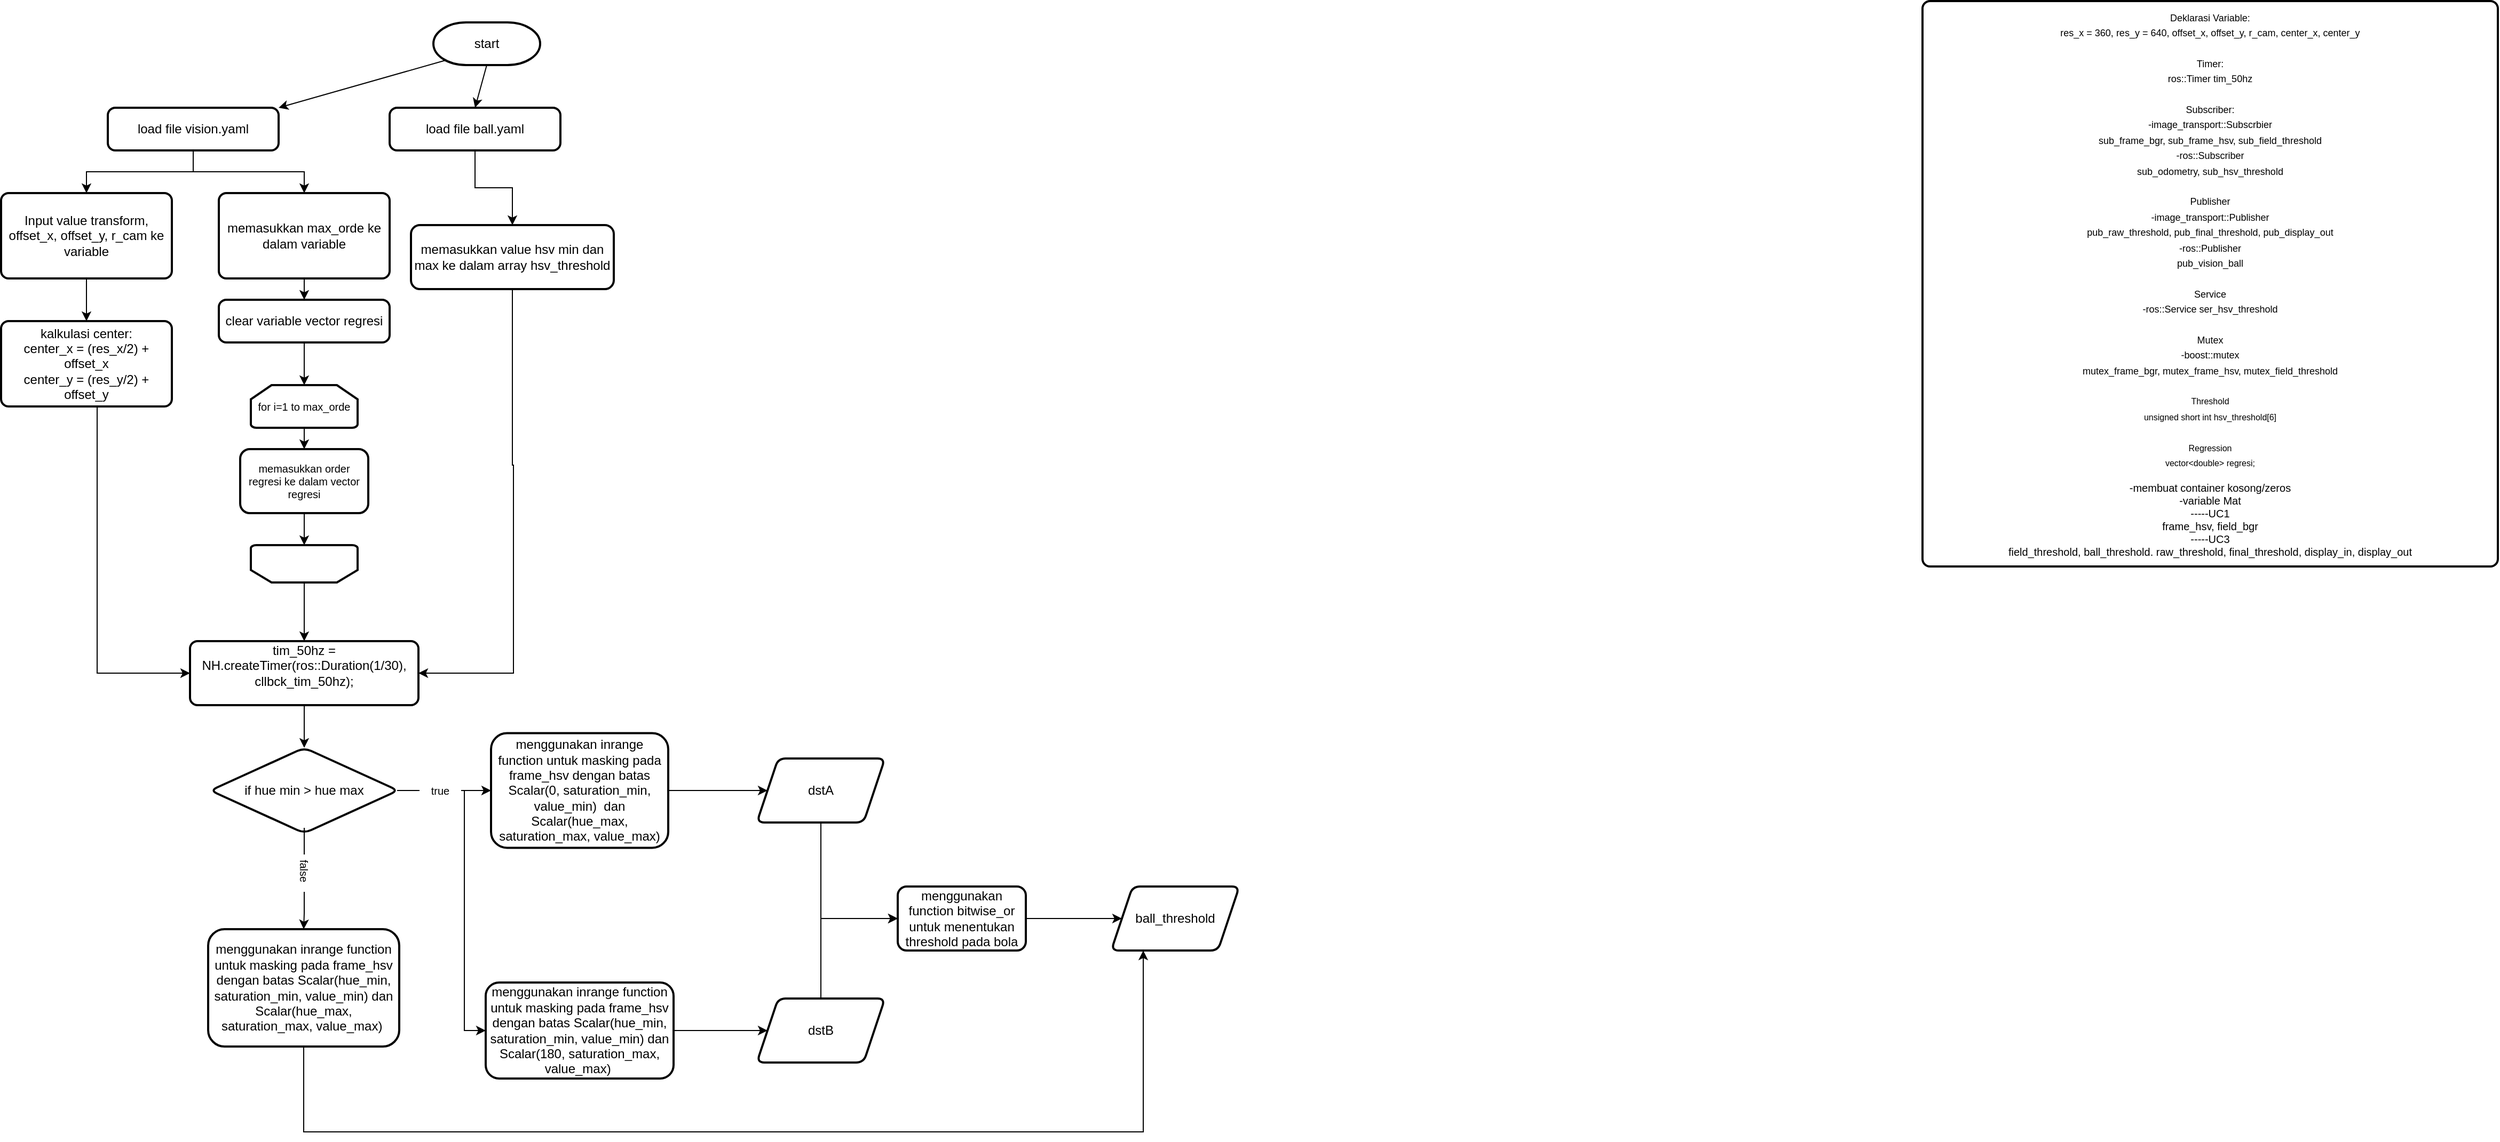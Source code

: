 <mxfile version="20.2.2" type="github">
  <diagram id="6a731a19-8d31-9384-78a2-239565b7b9f0" name="Page-1">
    <mxGraphModel dx="1773" dy="862" grid="1" gridSize="10" guides="1" tooltips="1" connect="1" arrows="1" fold="1" page="1" pageScale="1" pageWidth="827" pageHeight="1169" background="none" math="0" shadow="0">
      <root>
        <mxCell id="0" />
        <mxCell id="1" parent="0" />
        <mxCell id="8lcwkk5BvwK1nQJLz7jU-57" value="start" style="strokeWidth=2;html=1;shape=mxgraph.flowchart.terminator;whiteSpace=wrap;" vertex="1" parent="1">
          <mxGeometry x="535" y="50" width="100" height="40" as="geometry" />
        </mxCell>
        <mxCell id="8lcwkk5BvwK1nQJLz7jU-79" value="" style="edgeStyle=orthogonalEdgeStyle;rounded=0;orthogonalLoop=1;jettySize=auto;html=1;fontFamily=Helvetica;fontSize=10;" edge="1" parent="1" source="8lcwkk5BvwK1nQJLz7jU-58" target="8lcwkk5BvwK1nQJLz7jU-70">
          <mxGeometry relative="1" as="geometry" />
        </mxCell>
        <mxCell id="8lcwkk5BvwK1nQJLz7jU-82" style="edgeStyle=orthogonalEdgeStyle;rounded=0;orthogonalLoop=1;jettySize=auto;html=1;entryX=0.5;entryY=0;entryDx=0;entryDy=0;fontFamily=Helvetica;fontSize=10;" edge="1" parent="1" source="8lcwkk5BvwK1nQJLz7jU-58" target="8lcwkk5BvwK1nQJLz7jU-66">
          <mxGeometry relative="1" as="geometry" />
        </mxCell>
        <mxCell id="8lcwkk5BvwK1nQJLz7jU-58" value="load file vision.yaml" style="rounded=1;whiteSpace=wrap;html=1;absoluteArcSize=1;arcSize=14;strokeWidth=2;" vertex="1" parent="1">
          <mxGeometry x="230" y="130" width="160" height="40" as="geometry" />
        </mxCell>
        <mxCell id="8lcwkk5BvwK1nQJLz7jU-88" value="" style="edgeStyle=orthogonalEdgeStyle;rounded=0;orthogonalLoop=1;jettySize=auto;html=1;fontFamily=Helvetica;fontSize=10;" edge="1" parent="1" source="8lcwkk5BvwK1nQJLz7jU-59" target="8lcwkk5BvwK1nQJLz7jU-87">
          <mxGeometry relative="1" as="geometry" />
        </mxCell>
        <mxCell id="8lcwkk5BvwK1nQJLz7jU-59" value="load file ball.yaml" style="rounded=1;whiteSpace=wrap;html=1;absoluteArcSize=1;arcSize=14;strokeWidth=2;" vertex="1" parent="1">
          <mxGeometry x="494" y="130" width="160" height="40" as="geometry" />
        </mxCell>
        <mxCell id="8lcwkk5BvwK1nQJLz7jU-61" value="" style="endArrow=classic;html=1;rounded=0;exitX=0.11;exitY=0.89;exitDx=0;exitDy=0;exitPerimeter=0;entryX=1;entryY=0;entryDx=0;entryDy=0;" edge="1" parent="1" source="8lcwkk5BvwK1nQJLz7jU-57" target="8lcwkk5BvwK1nQJLz7jU-58">
          <mxGeometry width="50" height="50" relative="1" as="geometry">
            <mxPoint x="600" y="370" as="sourcePoint" />
            <mxPoint x="650" y="320" as="targetPoint" />
          </mxGeometry>
        </mxCell>
        <mxCell id="8lcwkk5BvwK1nQJLz7jU-62" value="" style="endArrow=classic;html=1;rounded=0;exitX=0.5;exitY=1;exitDx=0;exitDy=0;exitPerimeter=0;entryX=0.5;entryY=0;entryDx=0;entryDy=0;" edge="1" parent="1" source="8lcwkk5BvwK1nQJLz7jU-57" target="8lcwkk5BvwK1nQJLz7jU-59">
          <mxGeometry width="50" height="50" relative="1" as="geometry">
            <mxPoint x="600" y="370" as="sourcePoint" />
            <mxPoint x="650" y="320" as="targetPoint" />
          </mxGeometry>
        </mxCell>
        <mxCell id="8lcwkk5BvwK1nQJLz7jU-63" value="&lt;font style=&quot;font-size: 9px;&quot;&gt;Deklarasi Variable:&lt;br&gt;res_x = 360, res_y = 640, offset_x, offset_y, r_cam, center_x, center_y&lt;br&gt;&lt;br&gt;Timer:&lt;br&gt;ros::Timer tim_50hz&lt;br&gt;&lt;br&gt;Subscriber:&lt;br&gt;-image_transport::Subscrbier&lt;br&gt;sub_frame_bgr, sub_frame_hsv, sub_field_threshold&lt;br&gt;-ros::Subscriber&lt;br&gt;sub_odometry, sub_hsv_threshold&lt;br&gt;&lt;br&gt;Publisher&lt;br&gt;-image_transport::Publisher&lt;br&gt;pub_raw_threshold, pub_final_threshold, pub_display_out&lt;br&gt;-ros::Publisher&lt;br&gt;pub_vision_ball&lt;br&gt;&lt;br&gt;Service&lt;br&gt;-ros::Service ser_hsv_threshold&lt;br&gt;&lt;br&gt;Mutex&lt;br&gt;-boost::mutex&lt;br&gt;&lt;/font&gt;&lt;div&gt;&lt;font style=&quot;font-size: 9px;&quot;&gt;mutex_frame_bgr,&amp;nbsp;&lt;span style=&quot;background-color: initial;&quot;&gt;mutex_frame_hsv,&amp;nbsp;&lt;/span&gt;&lt;span style=&quot;background-color: initial;&quot;&gt;mutex_field_threshold&lt;/span&gt;&lt;/font&gt;&lt;/div&gt;&lt;div&gt;&lt;span style=&quot;background-color: initial;&quot;&gt;&lt;font style=&quot;font-size: 8px;&quot;&gt;&lt;br&gt;&lt;/font&gt;&lt;/span&gt;&lt;/div&gt;&lt;div&gt;&lt;span style=&quot;background-color: initial;&quot;&gt;&lt;font style=&quot;font-size: 8px;&quot;&gt;Threshold&lt;/font&gt;&lt;/span&gt;&lt;/div&gt;&lt;div&gt;&lt;span style=&quot;background-color: initial;&quot;&gt;&lt;font style=&quot;font-size: 8px;&quot;&gt;unsigned short int hsv_threshold[6]&lt;br&gt;&lt;/font&gt;&lt;/span&gt;&lt;/div&gt;&lt;div&gt;&lt;span style=&quot;background-color: initial;&quot;&gt;&lt;font style=&quot;font-size: 8px;&quot;&gt;&lt;br&gt;&lt;/font&gt;&lt;/span&gt;&lt;/div&gt;&lt;div&gt;&lt;span style=&quot;background-color: initial;&quot;&gt;&lt;font style=&quot;font-size: 8px;&quot;&gt;Regression&lt;/font&gt;&lt;/span&gt;&lt;/div&gt;&lt;div&gt;&lt;span style=&quot;background-color: initial;&quot;&gt;&lt;font style=&quot;font-size: 8px;&quot;&gt;vector&amp;lt;double&amp;gt; regresi;&lt;br&gt;&lt;/font&gt;&lt;/span&gt;&lt;/div&gt;&lt;div style=&quot;font-size: 10px;&quot;&gt;&lt;span style=&quot;background-color: initial;&quot;&gt;&lt;font style=&quot;font-size: 10px;&quot;&gt;&lt;br&gt;&lt;/font&gt;&lt;/span&gt;&lt;/div&gt;&lt;div style=&quot;font-size: 10px;&quot;&gt;&lt;span style=&quot;background-color: initial;&quot;&gt;&lt;font style=&quot;font-size: 10px;&quot;&gt;&lt;div style=&quot;&quot;&gt;-membuat container kosong/zeros&lt;/div&gt;&lt;div style=&quot;&quot;&gt;-variable Mat&lt;/div&gt;&lt;div style=&quot;&quot;&gt;-----UC1&lt;/div&gt;&lt;div style=&quot;&quot;&gt;frame_hsv,&amp;nbsp;&lt;span style=&quot;background-color: initial;&quot;&gt;field_bgr&lt;/span&gt;&lt;/div&gt;&lt;div style=&quot;&quot;&gt;-----UC3&lt;/div&gt;&lt;div style=&quot;&quot;&gt;field_threshold,&amp;nbsp;&lt;span style=&quot;background-color: initial;&quot;&gt;ball_threshold.&amp;nbsp;&lt;/span&gt;&lt;span style=&quot;background-color: initial;&quot;&gt;raw_threshold,&amp;nbsp;&lt;/span&gt;&lt;span style=&quot;background-color: initial;&quot;&gt;final_threshold,&amp;nbsp;&lt;/span&gt;&lt;span style=&quot;background-color: initial;&quot;&gt;display_in,&amp;nbsp;&lt;/span&gt;&lt;span style=&quot;background-color: initial;&quot;&gt;display_out&lt;/span&gt;&lt;/div&gt;&lt;/font&gt;&lt;/span&gt;&lt;/div&gt;" style="rounded=1;whiteSpace=wrap;html=1;absoluteArcSize=1;arcSize=14;strokeWidth=2;" vertex="1" parent="1">
          <mxGeometry x="1930" y="30" width="539" height="530" as="geometry" />
        </mxCell>
        <mxCell id="8lcwkk5BvwK1nQJLz7jU-83" value="" style="edgeStyle=orthogonalEdgeStyle;rounded=0;orthogonalLoop=1;jettySize=auto;html=1;fontFamily=Helvetica;fontSize=10;" edge="1" parent="1" source="8lcwkk5BvwK1nQJLz7jU-66" target="8lcwkk5BvwK1nQJLz7jU-67">
          <mxGeometry relative="1" as="geometry" />
        </mxCell>
        <mxCell id="8lcwkk5BvwK1nQJLz7jU-66" value="Input value transform, offset_x, offset_y, r_cam ke variable&lt;br&gt;" style="rounded=1;whiteSpace=wrap;html=1;absoluteArcSize=1;arcSize=14;strokeWidth=2;" vertex="1" parent="1">
          <mxGeometry x="130" y="210" width="160" height="80" as="geometry" />
        </mxCell>
        <mxCell id="8lcwkk5BvwK1nQJLz7jU-94" style="edgeStyle=orthogonalEdgeStyle;rounded=0;orthogonalLoop=1;jettySize=auto;html=1;entryX=0;entryY=0.5;entryDx=0;entryDy=0;fontFamily=Helvetica;fontSize=10;" edge="1" parent="1" source="8lcwkk5BvwK1nQJLz7jU-67" target="8lcwkk5BvwK1nQJLz7jU-89">
          <mxGeometry relative="1" as="geometry">
            <Array as="points">
              <mxPoint x="220" y="660" />
            </Array>
          </mxGeometry>
        </mxCell>
        <mxCell id="8lcwkk5BvwK1nQJLz7jU-67" value="kalkulasi center:&lt;br&gt;center_x = (res_x/2) + offset_x&lt;br&gt;center_y = (res_y/2) + offset_y" style="rounded=1;whiteSpace=wrap;html=1;absoluteArcSize=1;arcSize=14;strokeWidth=2;" vertex="1" parent="1">
          <mxGeometry x="130" y="330" width="160" height="80" as="geometry" />
        </mxCell>
        <mxCell id="8lcwkk5BvwK1nQJLz7jU-74" value="" style="edgeStyle=orthogonalEdgeStyle;rounded=0;orthogonalLoop=1;jettySize=auto;html=1;fontFamily=Helvetica;fontSize=10;" edge="1" parent="1" source="8lcwkk5BvwK1nQJLz7jU-69" target="8lcwkk5BvwK1nQJLz7jU-73">
          <mxGeometry relative="1" as="geometry" />
        </mxCell>
        <mxCell id="8lcwkk5BvwK1nQJLz7jU-69" value="clear variable vector regresi" style="rounded=1;whiteSpace=wrap;html=1;absoluteArcSize=1;arcSize=14;strokeWidth=2;" vertex="1" parent="1">
          <mxGeometry x="334" y="310" width="160" height="40" as="geometry" />
        </mxCell>
        <mxCell id="8lcwkk5BvwK1nQJLz7jU-86" style="edgeStyle=orthogonalEdgeStyle;rounded=0;orthogonalLoop=1;jettySize=auto;html=1;entryX=0.5;entryY=0;entryDx=0;entryDy=0;fontFamily=Helvetica;fontSize=10;" edge="1" parent="1" source="8lcwkk5BvwK1nQJLz7jU-70" target="8lcwkk5BvwK1nQJLz7jU-69">
          <mxGeometry relative="1" as="geometry" />
        </mxCell>
        <mxCell id="8lcwkk5BvwK1nQJLz7jU-70" value="memasukkan max_orde ke dalam variable" style="rounded=1;whiteSpace=wrap;html=1;absoluteArcSize=1;arcSize=14;strokeWidth=2;" vertex="1" parent="1">
          <mxGeometry x="334" y="210" width="160" height="80" as="geometry" />
        </mxCell>
        <mxCell id="8lcwkk5BvwK1nQJLz7jU-76" value="" style="edgeStyle=orthogonalEdgeStyle;rounded=0;orthogonalLoop=1;jettySize=auto;html=1;fontFamily=Helvetica;fontSize=10;" edge="1" parent="1" source="8lcwkk5BvwK1nQJLz7jU-73" target="8lcwkk5BvwK1nQJLz7jU-75">
          <mxGeometry relative="1" as="geometry" />
        </mxCell>
        <mxCell id="8lcwkk5BvwK1nQJLz7jU-73" value="for i=1 to max_orde" style="strokeWidth=2;html=1;shape=mxgraph.flowchart.loop_limit;whiteSpace=wrap;fontFamily=Helvetica;fontSize=10;" vertex="1" parent="1">
          <mxGeometry x="364" y="390" width="100" height="40" as="geometry" />
        </mxCell>
        <mxCell id="8lcwkk5BvwK1nQJLz7jU-78" value="" style="edgeStyle=orthogonalEdgeStyle;rounded=0;orthogonalLoop=1;jettySize=auto;html=1;fontFamily=Helvetica;fontSize=10;" edge="1" parent="1" source="8lcwkk5BvwK1nQJLz7jU-75" target="8lcwkk5BvwK1nQJLz7jU-77">
          <mxGeometry relative="1" as="geometry" />
        </mxCell>
        <mxCell id="8lcwkk5BvwK1nQJLz7jU-75" value="memasukkan order regresi ke dalam vector regresi" style="rounded=1;whiteSpace=wrap;html=1;fontSize=10;strokeWidth=2;" vertex="1" parent="1">
          <mxGeometry x="354" y="450" width="120" height="60" as="geometry" />
        </mxCell>
        <mxCell id="8lcwkk5BvwK1nQJLz7jU-96" value="" style="edgeStyle=orthogonalEdgeStyle;rounded=0;orthogonalLoop=1;jettySize=auto;html=1;fontFamily=Helvetica;fontSize=10;" edge="1" parent="1" source="8lcwkk5BvwK1nQJLz7jU-77" target="8lcwkk5BvwK1nQJLz7jU-89">
          <mxGeometry relative="1" as="geometry" />
        </mxCell>
        <mxCell id="8lcwkk5BvwK1nQJLz7jU-77" value="" style="strokeWidth=2;html=1;shape=mxgraph.flowchart.loop_limit;whiteSpace=wrap;fontFamily=Helvetica;fontSize=10;rotation=-180;" vertex="1" parent="1">
          <mxGeometry x="364" y="540" width="100" height="35" as="geometry" />
        </mxCell>
        <mxCell id="8lcwkk5BvwK1nQJLz7jU-95" style="edgeStyle=orthogonalEdgeStyle;rounded=0;orthogonalLoop=1;jettySize=auto;html=1;entryX=1;entryY=0.5;entryDx=0;entryDy=0;fontFamily=Helvetica;fontSize=10;" edge="1" parent="1" source="8lcwkk5BvwK1nQJLz7jU-87" target="8lcwkk5BvwK1nQJLz7jU-89">
          <mxGeometry relative="1" as="geometry">
            <Array as="points">
              <mxPoint x="609" y="465" />
              <mxPoint x="610" y="650" />
            </Array>
          </mxGeometry>
        </mxCell>
        <mxCell id="8lcwkk5BvwK1nQJLz7jU-87" value="memasukkan value hsv min dan max ke dalam array hsv_threshold" style="rounded=1;whiteSpace=wrap;html=1;arcSize=14;strokeWidth=2;" vertex="1" parent="1">
          <mxGeometry x="514" y="240" width="190" height="60" as="geometry" />
        </mxCell>
        <mxCell id="8lcwkk5BvwK1nQJLz7jU-98" value="" style="edgeStyle=orthogonalEdgeStyle;rounded=0;orthogonalLoop=1;jettySize=auto;html=1;fontFamily=Helvetica;fontSize=10;entryX=0.5;entryY=0;entryDx=0;entryDy=0;" edge="1" parent="1" source="8lcwkk5BvwK1nQJLz7jU-89" target="8lcwkk5BvwK1nQJLz7jU-99">
          <mxGeometry relative="1" as="geometry">
            <mxPoint x="414.067" y="720" as="targetPoint" />
          </mxGeometry>
        </mxCell>
        <mxCell id="8lcwkk5BvwK1nQJLz7jU-89" value="&lt;div&gt;tim_50hz = NH.createTimer(ros::Duration(1/30), cllbck_tim_50hz);&lt;/div&gt;&lt;div&gt;&lt;br&gt;&lt;/div&gt;" style="rounded=1;whiteSpace=wrap;html=1;absoluteArcSize=1;arcSize=14;strokeWidth=2;" vertex="1" parent="1">
          <mxGeometry x="307" y="630" width="214" height="60" as="geometry" />
        </mxCell>
        <mxCell id="8lcwkk5BvwK1nQJLz7jU-102" value="" style="edgeStyle=orthogonalEdgeStyle;rounded=0;orthogonalLoop=1;jettySize=auto;html=1;fontFamily=Helvetica;fontSize=10;startArrow=none;" edge="1" parent="1" source="8lcwkk5BvwK1nQJLz7jU-105" target="8lcwkk5BvwK1nQJLz7jU-101">
          <mxGeometry relative="1" as="geometry" />
        </mxCell>
        <mxCell id="8lcwkk5BvwK1nQJLz7jU-104" value="" style="edgeStyle=orthogonalEdgeStyle;rounded=0;orthogonalLoop=1;jettySize=auto;html=1;fontFamily=Helvetica;fontSize=10;startArrow=none;" edge="1" parent="1" source="8lcwkk5BvwK1nQJLz7jU-107" target="8lcwkk5BvwK1nQJLz7jU-103">
          <mxGeometry relative="1" as="geometry" />
        </mxCell>
        <mxCell id="8lcwkk5BvwK1nQJLz7jU-99" value="if hue min &amp;gt; hue max" style="rhombus;whiteSpace=wrap;html=1;rounded=1;arcSize=14;strokeWidth=2;" vertex="1" parent="1">
          <mxGeometry x="326" y="730" width="176" height="80" as="geometry" />
        </mxCell>
        <mxCell id="8lcwkk5BvwK1nQJLz7jU-110" value="" style="edgeStyle=orthogonalEdgeStyle;rounded=0;orthogonalLoop=1;jettySize=auto;html=1;fontFamily=Helvetica;fontSize=10;" edge="1" parent="1" source="8lcwkk5BvwK1nQJLz7jU-101" target="8lcwkk5BvwK1nQJLz7jU-109">
          <mxGeometry relative="1" as="geometry" />
        </mxCell>
        <mxCell id="8lcwkk5BvwK1nQJLz7jU-101" value="menggunakan inrange function untuk masking pada frame_hsv dengan batas Scalar(0, saturation_min, value_min)&amp;nbsp; dan Scalar(hue_max, saturation_max, value_max)" style="whiteSpace=wrap;html=1;rounded=1;arcSize=14;strokeWidth=2;" vertex="1" parent="1">
          <mxGeometry x="589" y="716.25" width="166" height="107.5" as="geometry" />
        </mxCell>
        <mxCell id="8lcwkk5BvwK1nQJLz7jU-124" style="edgeStyle=orthogonalEdgeStyle;rounded=0;orthogonalLoop=1;jettySize=auto;html=1;entryX=0.25;entryY=1;entryDx=0;entryDy=0;fontFamily=Helvetica;fontSize=10;" edge="1" parent="1" source="8lcwkk5BvwK1nQJLz7jU-103" target="8lcwkk5BvwK1nQJLz7jU-120">
          <mxGeometry relative="1" as="geometry">
            <Array as="points">
              <mxPoint x="413" y="1090" />
              <mxPoint x="1200" y="1090" />
            </Array>
          </mxGeometry>
        </mxCell>
        <mxCell id="8lcwkk5BvwK1nQJLz7jU-103" value="menggunakan inrange function untuk masking pada frame_hsv dengan batas Scalar(hue_min, saturation_min, value_min) dan Scalar(hue_max, saturation_max, value_max)&amp;nbsp;" style="whiteSpace=wrap;html=1;rounded=1;arcSize=14;strokeWidth=2;" vertex="1" parent="1">
          <mxGeometry x="324" y="900" width="179" height="110" as="geometry" />
        </mxCell>
        <mxCell id="8lcwkk5BvwK1nQJLz7jU-111" value="" style="edgeStyle=orthogonalEdgeStyle;rounded=0;orthogonalLoop=1;jettySize=auto;html=1;fontFamily=Helvetica;fontSize=10;entryX=0;entryY=0.5;entryDx=0;entryDy=0;" edge="1" parent="1" source="8lcwkk5BvwK1nQJLz7jU-105" target="8lcwkk5BvwK1nQJLz7jU-113">
          <mxGeometry relative="1" as="geometry">
            <Array as="points">
              <mxPoint x="564" y="770" />
              <mxPoint x="564" y="995" />
            </Array>
          </mxGeometry>
        </mxCell>
        <mxCell id="8lcwkk5BvwK1nQJLz7jU-105" value="true" style="text;html=1;align=center;verticalAlign=middle;resizable=0;points=[];autosize=1;strokeColor=none;fillColor=none;fontSize=10;fontFamily=Helvetica;" vertex="1" parent="1">
          <mxGeometry x="521" y="755" width="40" height="30" as="geometry" />
        </mxCell>
        <mxCell id="8lcwkk5BvwK1nQJLz7jU-106" value="" style="edgeStyle=orthogonalEdgeStyle;rounded=0;orthogonalLoop=1;jettySize=auto;html=1;fontFamily=Helvetica;fontSize=10;endArrow=none;" edge="1" parent="1" source="8lcwkk5BvwK1nQJLz7jU-99" target="8lcwkk5BvwK1nQJLz7jU-105">
          <mxGeometry relative="1" as="geometry">
            <mxPoint x="502" y="770" as="sourcePoint" />
            <mxPoint x="610" y="770" as="targetPoint" />
          </mxGeometry>
        </mxCell>
        <mxCell id="8lcwkk5BvwK1nQJLz7jU-107" value="false" style="text;html=1;align=center;verticalAlign=middle;resizable=0;points=[];autosize=1;strokeColor=none;fillColor=none;fontSize=10;fontFamily=Helvetica;rotation=90;" vertex="1" parent="1">
          <mxGeometry x="394" y="830" width="40" height="30" as="geometry" />
        </mxCell>
        <mxCell id="8lcwkk5BvwK1nQJLz7jU-108" value="" style="edgeStyle=orthogonalEdgeStyle;rounded=0;orthogonalLoop=1;jettySize=auto;html=1;fontFamily=Helvetica;fontSize=10;endArrow=none;" edge="1" parent="1" source="8lcwkk5BvwK1nQJLz7jU-99" target="8lcwkk5BvwK1nQJLz7jU-107">
          <mxGeometry relative="1" as="geometry">
            <mxPoint x="414" y="810" as="sourcePoint" />
            <mxPoint x="414" y="900" as="targetPoint" />
          </mxGeometry>
        </mxCell>
        <mxCell id="8lcwkk5BvwK1nQJLz7jU-117" value="" style="edgeStyle=orthogonalEdgeStyle;rounded=0;orthogonalLoop=1;jettySize=auto;html=1;fontFamily=Helvetica;fontSize=10;entryX=0;entryY=0.5;entryDx=0;entryDy=0;exitX=0.5;exitY=1;exitDx=0;exitDy=0;" edge="1" parent="1" source="8lcwkk5BvwK1nQJLz7jU-109" target="8lcwkk5BvwK1nQJLz7jU-116">
          <mxGeometry relative="1" as="geometry" />
        </mxCell>
        <mxCell id="8lcwkk5BvwK1nQJLz7jU-109" value="dstA" style="shape=parallelogram;perimeter=parallelogramPerimeter;whiteSpace=wrap;html=1;fixedSize=1;rounded=1;arcSize=14;strokeWidth=2;" vertex="1" parent="1">
          <mxGeometry x="838" y="740" width="120" height="60" as="geometry" />
        </mxCell>
        <mxCell id="8lcwkk5BvwK1nQJLz7jU-115" value="" style="edgeStyle=orthogonalEdgeStyle;rounded=0;orthogonalLoop=1;jettySize=auto;html=1;fontFamily=Helvetica;fontSize=10;" edge="1" parent="1" source="8lcwkk5BvwK1nQJLz7jU-113" target="8lcwkk5BvwK1nQJLz7jU-114">
          <mxGeometry relative="1" as="geometry" />
        </mxCell>
        <mxCell id="8lcwkk5BvwK1nQJLz7jU-113" value="menggunakan inrange function untuk masking pada frame_hsv dengan batas Scalar(hue_min, saturation_min, value_min) dan Scalar(180, saturation_max, value_max)&amp;nbsp;" style="whiteSpace=wrap;html=1;rounded=1;arcSize=14;strokeWidth=2;" vertex="1" parent="1">
          <mxGeometry x="584" y="950" width="176" height="90" as="geometry" />
        </mxCell>
        <mxCell id="8lcwkk5BvwK1nQJLz7jU-119" value="" style="edgeStyle=orthogonalEdgeStyle;rounded=0;orthogonalLoop=1;jettySize=auto;html=1;fontFamily=Helvetica;fontSize=10;exitX=0.5;exitY=0;exitDx=0;exitDy=0;" edge="1" parent="1" source="8lcwkk5BvwK1nQJLz7jU-114">
          <mxGeometry relative="1" as="geometry">
            <mxPoint x="970" y="890" as="targetPoint" />
            <Array as="points">
              <mxPoint x="898" y="890" />
            </Array>
          </mxGeometry>
        </mxCell>
        <mxCell id="8lcwkk5BvwK1nQJLz7jU-114" value="dstB" style="shape=parallelogram;perimeter=parallelogramPerimeter;whiteSpace=wrap;html=1;fixedSize=1;rounded=1;arcSize=14;strokeWidth=2;" vertex="1" parent="1">
          <mxGeometry x="838" y="965" width="120" height="60" as="geometry" />
        </mxCell>
        <mxCell id="8lcwkk5BvwK1nQJLz7jU-121" value="" style="edgeStyle=orthogonalEdgeStyle;rounded=0;orthogonalLoop=1;jettySize=auto;html=1;fontFamily=Helvetica;fontSize=10;" edge="1" parent="1" source="8lcwkk5BvwK1nQJLz7jU-116" target="8lcwkk5BvwK1nQJLz7jU-120">
          <mxGeometry relative="1" as="geometry" />
        </mxCell>
        <mxCell id="8lcwkk5BvwK1nQJLz7jU-116" value="menggunakan function bitwise_or untuk menentukan threshold pada bola" style="whiteSpace=wrap;html=1;rounded=1;arcSize=14;strokeWidth=2;" vertex="1" parent="1">
          <mxGeometry x="970" y="860" width="120" height="60" as="geometry" />
        </mxCell>
        <mxCell id="8lcwkk5BvwK1nQJLz7jU-120" value="ball_threshold" style="shape=parallelogram;perimeter=parallelogramPerimeter;whiteSpace=wrap;html=1;fixedSize=1;rounded=1;arcSize=14;strokeWidth=2;" vertex="1" parent="1">
          <mxGeometry x="1170" y="860" width="120" height="60" as="geometry" />
        </mxCell>
      </root>
    </mxGraphModel>
  </diagram>
</mxfile>
